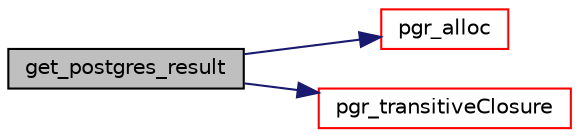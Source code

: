 digraph "get_postgres_result"
{
  edge [fontname="Helvetica",fontsize="10",labelfontname="Helvetica",labelfontsize="10"];
  node [fontname="Helvetica",fontsize="10",shape=record];
  rankdir="LR";
  Node17 [label="get_postgres_result",height=0.2,width=0.4,color="black", fillcolor="grey75", style="filled", fontcolor="black"];
  Node17 -> Node18 [color="midnightblue",fontsize="10",style="solid",fontname="Helvetica"];
  Node18 [label="pgr_alloc",height=0.2,width=0.4,color="red", fillcolor="white", style="filled",URL="$pgr__alloc_8hpp.html#ac9d34b4a4d403ed9f24050b973087a9c",tooltip="allocates memory "];
  Node17 -> Node21 [color="midnightblue",fontsize="10",style="solid",fontname="Helvetica"];
  Node21 [label="pgr_transitiveClosure",height=0.2,width=0.4,color="red", fillcolor="white", style="filled",URL="$transitiveClosure__driver_8cpp.html#af54b6f4d66e48aff6ed83c8118015354"];
}
